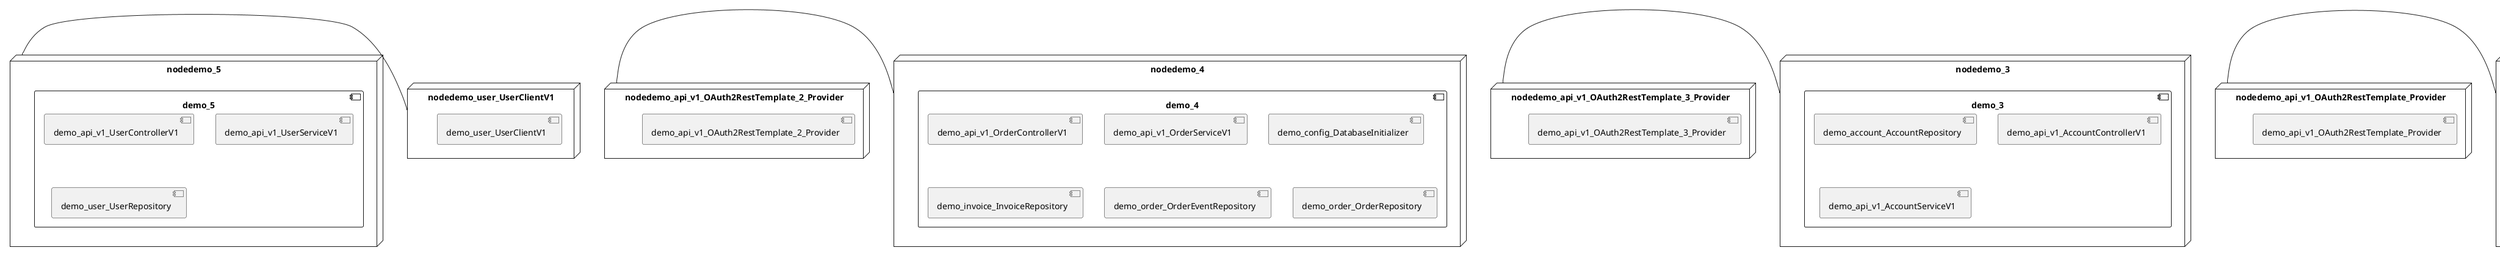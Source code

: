 @startuml
skinparam fixCircleLabelOverlapping true
skinparam componentStyle uml2
node nodedemo {
component demo {
[demo_api_v1_CatalogControllerV1] [[kbastani-spring-cloud-event-sourcing-example.system#_K1NE8jgZEe-e46VY60Tl8Q]]
[demo_api_v1_CatalogServiceV1] [[kbastani-spring-cloud-event-sourcing-example.system#_K1NE8jgZEe-e46VY60Tl8Q]]
[demo_catalog_CatalogInfoRepository] [[kbastani-spring-cloud-event-sourcing-example.system#_K1NE8jgZEe-e46VY60Tl8Q]]
}
}
node nodedemo_2 {
component demo_2 {
[demo_api_v1_ShoppingCartControllerV1] [[kbastani-spring-cloud-event-sourcing-example.system#_K1NE8jgZEe-e46VY60Tl8Q]]
[demo_api_v1_ShoppingCartServiceV1] [[kbastani-spring-cloud-event-sourcing-example.system#_K1NE8jgZEe-e46VY60Tl8Q]]
[demo_cart_CartEventRepository] [[kbastani-spring-cloud-event-sourcing-example.system#_K1NE8jgZEe-e46VY60Tl8Q]]
}
}
node nodedemo_3 {
component demo_3 {
[demo_account_AccountRepository] [[kbastani-spring-cloud-event-sourcing-example.system#_K1NE8jgZEe-e46VY60Tl8Q]]
[demo_api_v1_AccountControllerV1] [[kbastani-spring-cloud-event-sourcing-example.system#_K1NE8jgZEe-e46VY60Tl8Q]]
[demo_api_v1_AccountServiceV1] [[kbastani-spring-cloud-event-sourcing-example.system#_K1NE8jgZEe-e46VY60Tl8Q]]
}
}
node nodedemo_4 {
component demo_4 {
[demo_api_v1_OrderControllerV1] [[kbastani-spring-cloud-event-sourcing-example.system#_K1NE8jgZEe-e46VY60Tl8Q]]
[demo_api_v1_OrderServiceV1] [[kbastani-spring-cloud-event-sourcing-example.system#_K1NE8jgZEe-e46VY60Tl8Q]]
[demo_config_DatabaseInitializer] [[kbastani-spring-cloud-event-sourcing-example.system#_K1NE8jgZEe-e46VY60Tl8Q]]
[demo_invoice_InvoiceRepository] [[kbastani-spring-cloud-event-sourcing-example.system#_K1NE8jgZEe-e46VY60Tl8Q]]
[demo_order_OrderEventRepository] [[kbastani-spring-cloud-event-sourcing-example.system#_K1NE8jgZEe-e46VY60Tl8Q]]
[demo_order_OrderRepository] [[kbastani-spring-cloud-event-sourcing-example.system#_K1NE8jgZEe-e46VY60Tl8Q]]
}
}
node nodedemo_5 {
component demo_5 {
[demo_api_v1_UserControllerV1] [[kbastani-spring-cloud-event-sourcing-example.system#_K1NE8jgZEe-e46VY60Tl8Q]]
[demo_api_v1_UserServiceV1] [[kbastani-spring-cloud-event-sourcing-example.system#_K1NE8jgZEe-e46VY60Tl8Q]]
[demo_user_UserRepository] [[kbastani-spring-cloud-event-sourcing-example.system#_K1NE8jgZEe-e46VY60Tl8Q]]
}
}
node nodedemo_6 {
component demo_6 {
[DatabaseInitializer] [[kbastani-spring-cloud-event-sourcing-example.system#_K1NE8jgZEe-e46VY60Tl8Q]]
}
}
node nodedemo_7 {
component demo_7 {
[demo_UserController] [[kbastani-spring-cloud-event-sourcing-example.system#_K1NE8jgZEe-e46VY60Tl8Q]]
[demo_UserRepository] [[kbastani-spring-cloud-event-sourcing-example.system#_K1NE8jgZEe-e46VY60Tl8Q]]
[demo_UserService] [[kbastani-spring-cloud-event-sourcing-example.system#_K1NE8jgZEe-e46VY60Tl8Q]]
[demo_login_UserController] [[kbastani-spring-cloud-event-sourcing-example.system#_K1NE8jgZEe-e46VY60Tl8Q]]
}
}
node nodedemo_v1 {
component demo_v1 {
[demo_v1_InventoryControllerV1] [[kbastani-spring-cloud-event-sourcing-example.system#_K1NE8jgZEe-e46VY60Tl8Q]]
[demo_v1_InventoryServiceV1] [[kbastani-spring-cloud-event-sourcing-example.system#_K1NE8jgZEe-e46VY60Tl8Q]]
}
}
node nodedemo_api_v1_OAuth2RestTemplate_2_Provider {
[demo_api_v1_OAuth2RestTemplate_2_Provider] [[kbastani-spring-cloud-event-sourcing-example.system#_K1NE8jgZEe-e46VY60Tl8Q]]
}
node nodedemo_api_v1_OAuth2RestTemplate_3_Provider {
[demo_api_v1_OAuth2RestTemplate_3_Provider] [[kbastani-spring-cloud-event-sourcing-example.system#_K1NE8jgZEe-e46VY60Tl8Q]]
}
node nodedemo_api_v1_OAuth2RestTemplate_Provider {
[demo_api_v1_OAuth2RestTemplate_Provider] [[kbastani-spring-cloud-event-sourcing-example.system#_K1NE8jgZEe-e46VY60Tl8Q]]
}
node nodedemo_api_v1_RestTemplate_2_Provider {
[demo_api_v1_RestTemplate_2_Provider] [[kbastani-spring-cloud-event-sourcing-example.system#_K1NE8jgZEe-e46VY60Tl8Q]]
}
node nodedemo_api_v1_RestTemplate_Provider {
[demo_api_v1_RestTemplate_Provider] [[kbastani-spring-cloud-event-sourcing-example.system#_K1NE8jgZEe-e46VY60Tl8Q]]
}
node nodedemo_inventory_InventoryRepository_Provider {
[demo_inventory_InventoryRepository_Provider] [[kbastani-spring-cloud-event-sourcing-example.system#_K1NE8jgZEe-e46VY60Tl8Q]]
}
node nodedemo_login_AuthenticationManager_Provider {
[demo_login_AuthenticationManager_Provider] [[kbastani-spring-cloud-event-sourcing-example.system#_K1NE8jgZEe-e46VY60Tl8Q]]
}
node nodedemo_login_ClientDetailsService_Provider {
[demo_login_ClientDetailsService_Provider] [[kbastani-spring-cloud-event-sourcing-example.system#_K1NE8jgZEe-e46VY60Tl8Q]]
}
node nodedemo_login_HttpSessionSecurityContextRepository_Provider {
[demo_login_HttpSessionSecurityContextRepository_Provider] [[kbastani-spring-cloud-event-sourcing-example.system#_K1NE8jgZEe-e46VY60Tl8Q]]
}
node nodedemo_login_LoginController {
[demo_login_LoginController] [[kbastani-spring-cloud-event-sourcing-example.system#_K1NE8jgZEe-e46VY60Tl8Q]]
}
node nodedemo_product_ProductRepository_Provider {
[demo_product_ProductRepository_Provider] [[kbastani-spring-cloud-event-sourcing-example.system#_K1NE8jgZEe-e46VY60Tl8Q]]
}
node nodedemo_user_UserClientV1 {
[demo_user_UserClientV1] [[kbastani-spring-cloud-event-sourcing-example.system#_K1NE8jgZEe-e46VY60Tl8Q]]
}
node nodedemo_v1_Session_Provider {
[demo_v1_Session_Provider] [[kbastani-spring-cloud-event-sourcing-example.system#_K1NE8jgZEe-e46VY60Tl8Q]]
}
[nodedemo_5] - [nodedemo_user_UserClientV1]
[nodedemo_api_v1_OAuth2RestTemplate_2_Provider] - [nodedemo_4]
[nodedemo_api_v1_OAuth2RestTemplate_3_Provider] - [nodedemo_3]
[nodedemo_api_v1_OAuth2RestTemplate_Provider] - [nodedemo_2]
[nodedemo_api_v1_RestTemplate_2_Provider] - [nodedemo]
[nodedemo_api_v1_RestTemplate_Provider] - [nodedemo]
[nodedemo_inventory_InventoryRepository_Provider] - [nodedemo_v1]
[nodedemo_login_AuthenticationManager_Provider] - [nodedemo_login_LoginController]
[nodedemo_login_ClientDetailsService_Provider] - [nodedemo_login_LoginController]
[nodedemo_login_HttpSessionSecurityContextRepository_Provider] - [nodedemo_login_LoginController]
[nodedemo_product_ProductRepository_Provider] - [nodedemo_v1]
[nodedemo_v1_Session_Provider] - [nodedemo_v1]

@enduml
